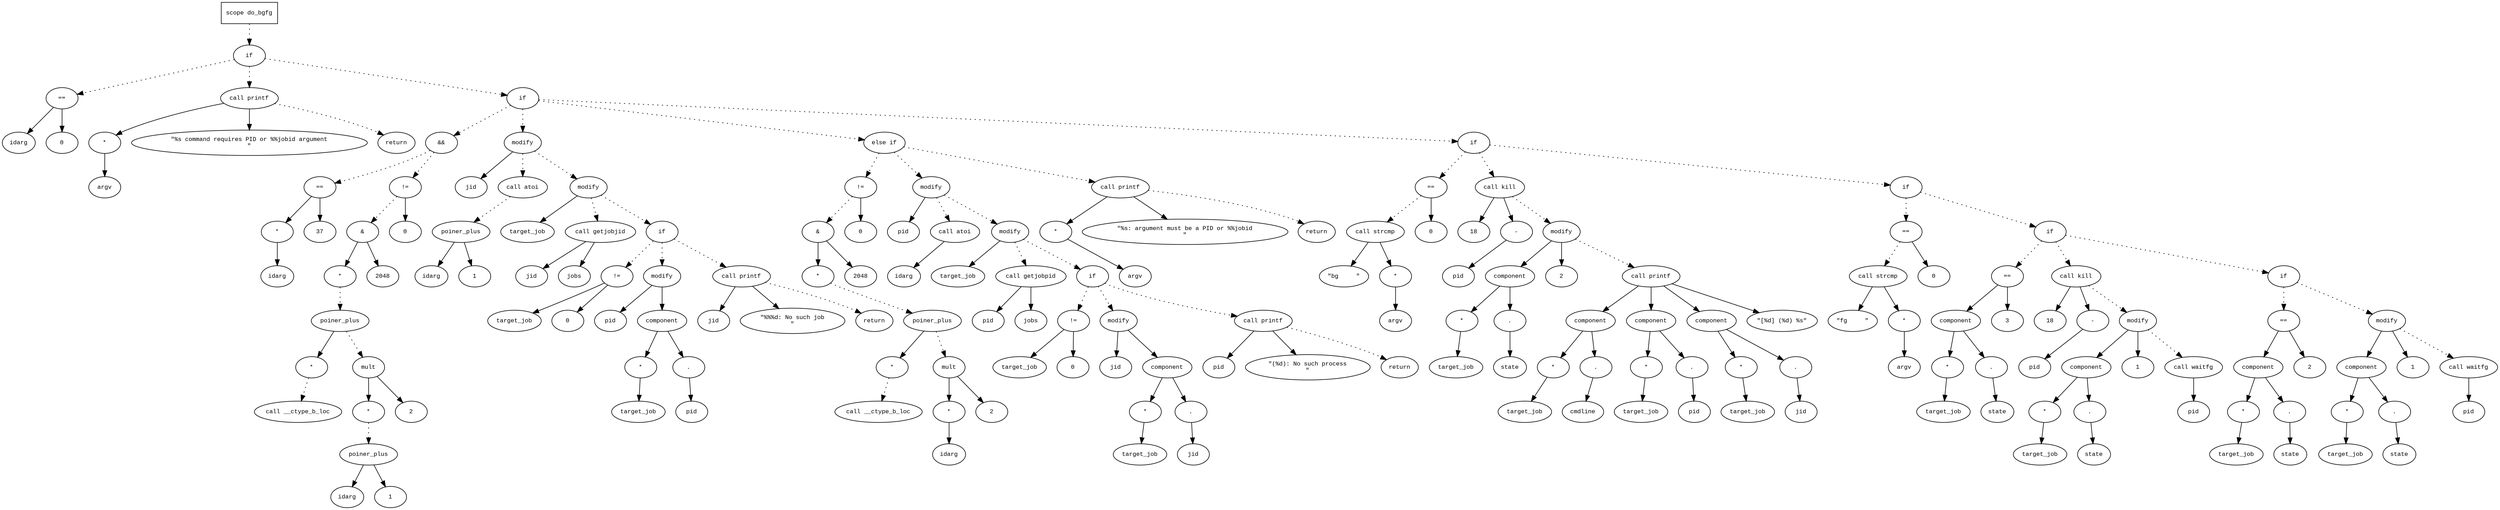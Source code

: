 digraph AST {
  graph [fontname="Times New Roman",fontsize=10];
  node  [fontname="Courier New",fontsize=10];
  edge  [fontname="Times New Roman",fontsize=10];

  node1 [label="scope do_bgfg",shape=box];
  node2 [label="if",shape=ellipse];
  node1 -> node2 [style=dotted];
  node3 [label="==",shape=ellipse];
  node4 [label="idarg",shape=ellipse];
  node3 -> node4;
  node5 [label="0",shape=ellipse];
  node3 -> node5;
  node2 -> node3 [style=dotted];
  node6 [label="call printf",shape=ellipse];
  node7 [label="*",shape=ellipse];
  node8 [label="argv",shape=ellipse];
  node7 -> node8;
  node6 -> node7;
  node9 [label="\"%s command requires PID or %%jobid argument
\"",shape=ellipse];
  node6 -> node9;
  node2 -> node6 [style=dotted];
  node10 [label="return",shape=ellipse];
  node6 -> node10 [style=dotted];
  node11 [label="if",shape=ellipse];
  node2 -> node11 [style=dotted];
  node12 [label="&&",shape=ellipse];
  node13 [label="==",shape=ellipse];
  node14 [label="*",shape=ellipse];
  node15 [label="idarg",shape=ellipse];
  node14 -> node15;
  node13 -> node14;
  node16 [label="37",shape=ellipse];
  node13 -> node16;
  node12 -> node13 [style=dotted];
  node17 [label="!=",shape=ellipse];
  node18 [label="&",shape=ellipse];
  node19 [label="*",shape=ellipse];
  node20 [label="poiner_plus",shape=ellipse];
  node21 [label="*",shape=ellipse];
  node22 [label="call __ctype_b_loc",shape=ellipse];
  node21 -> node22 [style=dotted];
  node20 -> node21;
  node23 [label="mult",shape=ellipse];
  node24 [label="*",shape=ellipse];
  node25 [label="poiner_plus",shape=ellipse];
  node26 [label="idarg",shape=ellipse];
  node25 -> node26;
  node27 [label="1",shape=ellipse];
  node25 -> node27;
  node24 -> node25 [style=dotted];
  node23 -> node24;
  node28 [label="2",shape=ellipse];
  node23 -> node28;
  node20 -> node23 [style=dotted];
  node19 -> node20 [style=dotted];
  node18 -> node19;
  node29 [label="2048",shape=ellipse];
  node18 -> node29;
  node17 -> node18 [style=dotted];
  node30 [label="0",shape=ellipse];
  node17 -> node30;
  node12 -> node17 [style=dotted];
  node11 -> node12 [style=dotted];
  node31 [label="modify",shape=ellipse];
  node32 [label="jid",shape=ellipse];
  node31 -> node32;
  node33 [label="call atoi",shape=ellipse];
  node34 [label="poiner_plus",shape=ellipse];
  node35 [label="idarg",shape=ellipse];
  node34 -> node35;
  node36 [label="1",shape=ellipse];
  node34 -> node36;
  node33 -> node34 [style=dotted];
  node31 -> node33 [style=dotted];
  node11 -> node31 [style=dotted];
  node37 [label="modify",shape=ellipse];
  node38 [label="target_job",shape=ellipse];
  node37 -> node38;
  node39 [label="call getjobjid",shape=ellipse];
  node40 [label="jid",shape=ellipse];
  node39 -> node40;
  node41 [label="jobs",shape=ellipse];
  node39 -> node41;
  node37 -> node39 [style=dotted];
  node31 -> node37 [style=dotted];
  node42 [label="if",shape=ellipse];
  node37 -> node42 [style=dotted];
  node43 [label="!=",shape=ellipse];
  node44 [label="target_job",shape=ellipse];
  node43 -> node44;
  node45 [label="0",shape=ellipse];
  node43 -> node45;
  node42 -> node43 [style=dotted];
  node46 [label="modify",shape=ellipse];
  node47 [label="pid",shape=ellipse];
  node46 -> node47;
  node48 [label="component",shape=ellipse];
  node46 -> node48;
  node49 [label="*",shape=ellipse];
  node50 [label="target_job",shape=ellipse];
  node49 -> node50;
  node48 -> node49;
  node51 [label=".",shape=ellipse];
  node48 -> node51;
  node52 [label="pid",shape=ellipse];
  node51 -> node52;
  node42 -> node46 [style=dotted];
  node53 [label="call printf",shape=ellipse];
  node54 [label="jid",shape=ellipse];
  node53 -> node54;
  node55 [label="\"%%%d: No such job
\"",shape=ellipse];
  node53 -> node55;
  node42 -> node53 [style=dotted];
  node56 [label="return",shape=ellipse];
  node53 -> node56 [style=dotted];
  node57 [label="else if",shape=ellipse];
  node11 -> node57 [style=dotted];
  node58 [label="!=",shape=ellipse];
  node59 [label="&",shape=ellipse];
  node60 [label="*",shape=ellipse];
  node61 [label="poiner_plus",shape=ellipse];
  node62 [label="*",shape=ellipse];
  node63 [label="call __ctype_b_loc",shape=ellipse];
  node62 -> node63 [style=dotted];
  node61 -> node62;
  node64 [label="mult",shape=ellipse];
  node65 [label="*",shape=ellipse];
  node66 [label="idarg",shape=ellipse];
  node65 -> node66;
  node64 -> node65;
  node67 [label="2",shape=ellipse];
  node64 -> node67;
  node61 -> node64 [style=dotted];
  node60 -> node61 [style=dotted];
  node59 -> node60;
  node68 [label="2048",shape=ellipse];
  node59 -> node68;
  node58 -> node59 [style=dotted];
  node69 [label="0",shape=ellipse];
  node58 -> node69;
  node57 -> node58 [style=dotted];
  node70 [label="modify",shape=ellipse];
  node71 [label="pid",shape=ellipse];
  node70 -> node71;
  node72 [label="call atoi",shape=ellipse];
  node73 [label="idarg",shape=ellipse];
  node72 -> node73;
  node70 -> node72 [style=dotted];
  node57 -> node70 [style=dotted];
  node74 [label="modify",shape=ellipse];
  node75 [label="target_job",shape=ellipse];
  node74 -> node75;
  node76 [label="call getjobpid",shape=ellipse];
  node77 [label="pid",shape=ellipse];
  node76 -> node77;
  node78 [label="jobs",shape=ellipse];
  node76 -> node78;
  node74 -> node76 [style=dotted];
  node70 -> node74 [style=dotted];
  node79 [label="if",shape=ellipse];
  node74 -> node79 [style=dotted];
  node80 [label="!=",shape=ellipse];
  node81 [label="target_job",shape=ellipse];
  node80 -> node81;
  node82 [label="0",shape=ellipse];
  node80 -> node82;
  node79 -> node80 [style=dotted];
  node83 [label="modify",shape=ellipse];
  node84 [label="jid",shape=ellipse];
  node83 -> node84;
  node85 [label="component",shape=ellipse];
  node83 -> node85;
  node86 [label="*",shape=ellipse];
  node87 [label="target_job",shape=ellipse];
  node86 -> node87;
  node85 -> node86;
  node88 [label=".",shape=ellipse];
  node85 -> node88;
  node89 [label="jid",shape=ellipse];
  node88 -> node89;
  node79 -> node83 [style=dotted];
  node90 [label="call printf",shape=ellipse];
  node91 [label="pid",shape=ellipse];
  node90 -> node91;
  node92 [label="\"(%d): No such process
\"",shape=ellipse];
  node90 -> node92;
  node79 -> node90 [style=dotted];
  node93 [label="return",shape=ellipse];
  node90 -> node93 [style=dotted];
  node94 [label="call printf",shape=ellipse];
  node95 [label="*",shape=ellipse];
  node96 [label="argv",shape=ellipse];
  node95 -> node96;
  node94 -> node95;
  node97 [label="\"%s: argument must be a PID or %%jobid
\"",shape=ellipse];
  node94 -> node97;
  node57 -> node94 [style=dotted];
  node98 [label="return",shape=ellipse];
  node94 -> node98 [style=dotted];
  node99 [label="if",shape=ellipse];
  node11 -> node99 [style=dotted];
  node100 [label="==",shape=ellipse];
  node101 [label="call strcmp",shape=ellipse];
  node102 [label="\"bg     \"",shape=ellipse];
  node101 -> node102;
  node103 [label="*",shape=ellipse];
  node104 [label="argv",shape=ellipse];
  node103 -> node104;
  node101 -> node103;
  node100 -> node101 [style=dotted];
  node105 [label="0",shape=ellipse];
  node100 -> node105;
  node99 -> node100 [style=dotted];
  node106 [label="call kill",shape=ellipse];
  node107 [label="18",shape=ellipse];
  node106 -> node107;
  node108 [label="-",shape=ellipse];
  node109 [label="pid",shape=ellipse];
  node108 -> node109;
  node106 -> node108;
  node99 -> node106 [style=dotted];
  node110 [label="modify",shape=ellipse];
  node111 [label="component",shape=ellipse];
  node110 -> node111;
  node112 [label="*",shape=ellipse];
  node113 [label="target_job",shape=ellipse];
  node112 -> node113;
  node111 -> node112;
  node114 [label=".",shape=ellipse];
  node111 -> node114;
  node115 [label="state",shape=ellipse];
  node114 -> node115;
  node116 [label="2",shape=ellipse];
  node110 -> node116;
  node106 -> node110 [style=dotted];
  node117 [label="call printf",shape=ellipse];
  node118 [label="component",shape=ellipse];
  node117 -> node118;
  node119 [label="*",shape=ellipse];
  node120 [label="target_job",shape=ellipse];
  node119 -> node120;
  node118 -> node119;
  node121 [label=".",shape=ellipse];
  node118 -> node121;
  node122 [label="cmdline",shape=ellipse];
  node121 -> node122;
  node123 [label="component",shape=ellipse];
  node117 -> node123;
  node124 [label="*",shape=ellipse];
  node125 [label="target_job",shape=ellipse];
  node124 -> node125;
  node123 -> node124;
  node126 [label=".",shape=ellipse];
  node123 -> node126;
  node127 [label="pid",shape=ellipse];
  node126 -> node127;
  node128 [label="component",shape=ellipse];
  node117 -> node128;
  node129 [label="*",shape=ellipse];
  node130 [label="target_job",shape=ellipse];
  node129 -> node130;
  node128 -> node129;
  node131 [label=".",shape=ellipse];
  node128 -> node131;
  node132 [label="jid",shape=ellipse];
  node131 -> node132;
  node133 [label="\"[%d] (%d) %s\"",shape=ellipse];
  node117 -> node133;
  node110 -> node117 [style=dotted];
  node134 [label="if",shape=ellipse];
  node99 -> node134 [style=dotted];
  node135 [label="==",shape=ellipse];
  node136 [label="call strcmp",shape=ellipse];
  node137 [label="\"fg     \"",shape=ellipse];
  node136 -> node137;
  node138 [label="*",shape=ellipse];
  node139 [label="argv",shape=ellipse];
  node138 -> node139;
  node136 -> node138;
  node135 -> node136 [style=dotted];
  node140 [label="0",shape=ellipse];
  node135 -> node140;
  node134 -> node135 [style=dotted];
  node141 [label="if",shape=ellipse];
  node134 -> node141 [style=dotted];
  node142 [label="==",shape=ellipse];
  node143 [label="component",shape=ellipse];
  node142 -> node143;
  node144 [label="*",shape=ellipse];
  node145 [label="target_job",shape=ellipse];
  node144 -> node145;
  node143 -> node144;
  node146 [label=".",shape=ellipse];
  node143 -> node146;
  node147 [label="state",shape=ellipse];
  node146 -> node147;
  node148 [label="3",shape=ellipse];
  node142 -> node148;
  node141 -> node142 [style=dotted];
  node149 [label="call kill",shape=ellipse];
  node150 [label="18",shape=ellipse];
  node149 -> node150;
  node151 [label="-",shape=ellipse];
  node152 [label="pid",shape=ellipse];
  node151 -> node152;
  node149 -> node151;
  node141 -> node149 [style=dotted];
  node153 [label="modify",shape=ellipse];
  node154 [label="component",shape=ellipse];
  node153 -> node154;
  node155 [label="*",shape=ellipse];
  node156 [label="target_job",shape=ellipse];
  node155 -> node156;
  node154 -> node155;
  node157 [label=".",shape=ellipse];
  node154 -> node157;
  node158 [label="state",shape=ellipse];
  node157 -> node158;
  node159 [label="1",shape=ellipse];
  node153 -> node159;
  node149 -> node153 [style=dotted];
  node160 [label="call waitfg",shape=ellipse];
  node161 [label="pid",shape=ellipse];
  node160 -> node161;
  node153 -> node160 [style=dotted];
  node162 [label="if",shape=ellipse];
  node141 -> node162 [style=dotted];
  node163 [label="==",shape=ellipse];
  node164 [label="component",shape=ellipse];
  node163 -> node164;
  node165 [label="*",shape=ellipse];
  node166 [label="target_job",shape=ellipse];
  node165 -> node166;
  node164 -> node165;
  node167 [label=".",shape=ellipse];
  node164 -> node167;
  node168 [label="state",shape=ellipse];
  node167 -> node168;
  node169 [label="2",shape=ellipse];
  node163 -> node169;
  node162 -> node163 [style=dotted];
  node170 [label="modify",shape=ellipse];
  node171 [label="component",shape=ellipse];
  node170 -> node171;
  node172 [label="*",shape=ellipse];
  node173 [label="target_job",shape=ellipse];
  node172 -> node173;
  node171 -> node172;
  node174 [label=".",shape=ellipse];
  node171 -> node174;
  node175 [label="state",shape=ellipse];
  node174 -> node175;
  node176 [label="1",shape=ellipse];
  node170 -> node176;
  node162 -> node170 [style=dotted];
  node177 [label="call waitfg",shape=ellipse];
  node178 [label="pid",shape=ellipse];
  node177 -> node178;
  node170 -> node177 [style=dotted];
} 